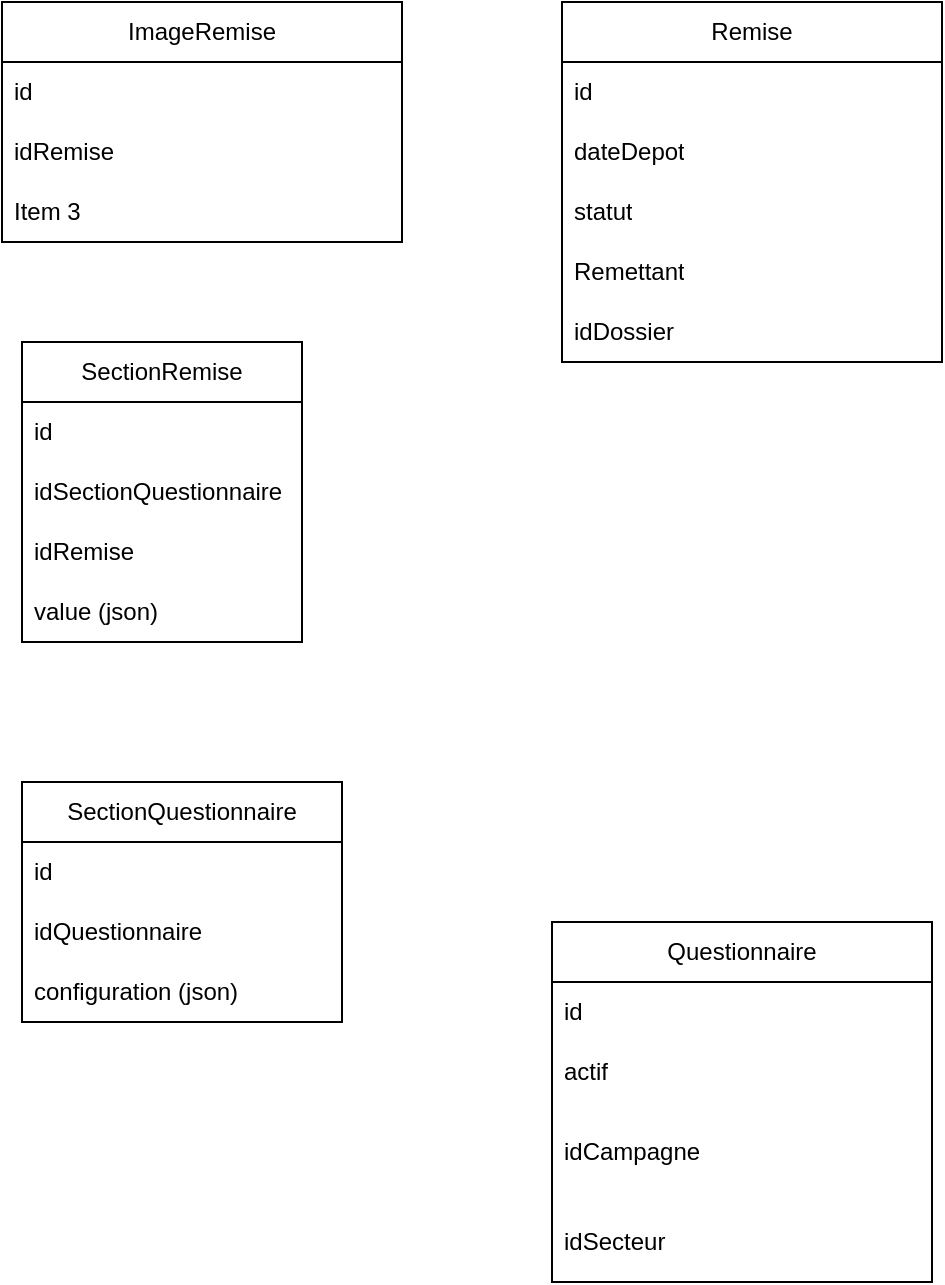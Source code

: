 <mxfile version="24.5.5" type="device">
  <diagram name="Page-1" id="LL8Iwezp6Xp1Sf73oQCm">
    <mxGraphModel dx="1042" dy="577" grid="1" gridSize="10" guides="1" tooltips="1" connect="1" arrows="1" fold="1" page="1" pageScale="1" pageWidth="827" pageHeight="1169" math="0" shadow="0">
      <root>
        <mxCell id="0" />
        <mxCell id="1" parent="0" />
        <mxCell id="lurvmlLJn1bANYbuSw1N-1" value="Remise" style="swimlane;fontStyle=0;childLayout=stackLayout;horizontal=1;startSize=30;horizontalStack=0;resizeParent=1;resizeParentMax=0;resizeLast=0;collapsible=1;marginBottom=0;whiteSpace=wrap;html=1;" vertex="1" parent="1">
          <mxGeometry x="320" y="120" width="190" height="180" as="geometry" />
        </mxCell>
        <mxCell id="lurvmlLJn1bANYbuSw1N-2" value="id" style="text;strokeColor=none;fillColor=none;align=left;verticalAlign=middle;spacingLeft=4;spacingRight=4;overflow=hidden;points=[[0,0.5],[1,0.5]];portConstraint=eastwest;rotatable=0;whiteSpace=wrap;html=1;" vertex="1" parent="lurvmlLJn1bANYbuSw1N-1">
          <mxGeometry y="30" width="190" height="30" as="geometry" />
        </mxCell>
        <mxCell id="lurvmlLJn1bANYbuSw1N-3" value="dateDepot" style="text;strokeColor=none;fillColor=none;align=left;verticalAlign=middle;spacingLeft=4;spacingRight=4;overflow=hidden;points=[[0,0.5],[1,0.5]];portConstraint=eastwest;rotatable=0;whiteSpace=wrap;html=1;" vertex="1" parent="lurvmlLJn1bANYbuSw1N-1">
          <mxGeometry y="60" width="190" height="30" as="geometry" />
        </mxCell>
        <mxCell id="lurvmlLJn1bANYbuSw1N-24" value="statut" style="text;strokeColor=none;fillColor=none;align=left;verticalAlign=middle;spacingLeft=4;spacingRight=4;overflow=hidden;points=[[0,0.5],[1,0.5]];portConstraint=eastwest;rotatable=0;whiteSpace=wrap;html=1;" vertex="1" parent="lurvmlLJn1bANYbuSw1N-1">
          <mxGeometry y="90" width="190" height="30" as="geometry" />
        </mxCell>
        <mxCell id="lurvmlLJn1bANYbuSw1N-25" value="Remettant" style="text;strokeColor=none;fillColor=none;align=left;verticalAlign=middle;spacingLeft=4;spacingRight=4;overflow=hidden;points=[[0,0.5],[1,0.5]];portConstraint=eastwest;rotatable=0;whiteSpace=wrap;html=1;" vertex="1" parent="lurvmlLJn1bANYbuSw1N-1">
          <mxGeometry y="120" width="190" height="30" as="geometry" />
        </mxCell>
        <mxCell id="lurvmlLJn1bANYbuSw1N-26" value="idDossier" style="text;strokeColor=none;fillColor=none;align=left;verticalAlign=middle;spacingLeft=4;spacingRight=4;overflow=hidden;points=[[0,0.5],[1,0.5]];portConstraint=eastwest;rotatable=0;whiteSpace=wrap;html=1;" vertex="1" parent="lurvmlLJn1bANYbuSw1N-1">
          <mxGeometry y="150" width="190" height="30" as="geometry" />
        </mxCell>
        <mxCell id="lurvmlLJn1bANYbuSw1N-5" value="Questionnaire" style="swimlane;fontStyle=0;childLayout=stackLayout;horizontal=1;startSize=30;horizontalStack=0;resizeParent=1;resizeParentMax=0;resizeLast=0;collapsible=1;marginBottom=0;whiteSpace=wrap;html=1;" vertex="1" parent="1">
          <mxGeometry x="315" y="580" width="190" height="180" as="geometry" />
        </mxCell>
        <mxCell id="lurvmlLJn1bANYbuSw1N-6" value="id" style="text;strokeColor=none;fillColor=none;align=left;verticalAlign=middle;spacingLeft=4;spacingRight=4;overflow=hidden;points=[[0,0.5],[1,0.5]];portConstraint=eastwest;rotatable=0;whiteSpace=wrap;html=1;" vertex="1" parent="lurvmlLJn1bANYbuSw1N-5">
          <mxGeometry y="30" width="190" height="30" as="geometry" />
        </mxCell>
        <mxCell id="lurvmlLJn1bANYbuSw1N-7" value="actif" style="text;strokeColor=none;fillColor=none;align=left;verticalAlign=middle;spacingLeft=4;spacingRight=4;overflow=hidden;points=[[0,0.5],[1,0.5]];portConstraint=eastwest;rotatable=0;whiteSpace=wrap;html=1;" vertex="1" parent="lurvmlLJn1bANYbuSw1N-5">
          <mxGeometry y="60" width="190" height="30" as="geometry" />
        </mxCell>
        <mxCell id="lurvmlLJn1bANYbuSw1N-27" value="idCampagne" style="text;strokeColor=none;fillColor=none;align=left;verticalAlign=middle;spacingLeft=4;spacingRight=4;overflow=hidden;points=[[0,0.5],[1,0.5]];portConstraint=eastwest;rotatable=0;whiteSpace=wrap;html=1;" vertex="1" parent="lurvmlLJn1bANYbuSw1N-5">
          <mxGeometry y="90" width="190" height="50" as="geometry" />
        </mxCell>
        <mxCell id="lurvmlLJn1bANYbuSw1N-8" value="idSecteur" style="text;strokeColor=none;fillColor=none;align=left;verticalAlign=middle;spacingLeft=4;spacingRight=4;overflow=hidden;points=[[0,0.5],[1,0.5]];portConstraint=eastwest;rotatable=0;whiteSpace=wrap;html=1;" vertex="1" parent="lurvmlLJn1bANYbuSw1N-5">
          <mxGeometry y="140" width="190" height="40" as="geometry" />
        </mxCell>
        <mxCell id="lurvmlLJn1bANYbuSw1N-10" value="SectionQuestionnaire" style="swimlane;fontStyle=0;childLayout=stackLayout;horizontal=1;startSize=30;horizontalStack=0;resizeParent=1;resizeParentMax=0;resizeLast=0;collapsible=1;marginBottom=0;whiteSpace=wrap;html=1;" vertex="1" parent="1">
          <mxGeometry x="50" y="510" width="160" height="120" as="geometry" />
        </mxCell>
        <mxCell id="lurvmlLJn1bANYbuSw1N-11" value="id" style="text;strokeColor=none;fillColor=none;align=left;verticalAlign=middle;spacingLeft=4;spacingRight=4;overflow=hidden;points=[[0,0.5],[1,0.5]];portConstraint=eastwest;rotatable=0;whiteSpace=wrap;html=1;" vertex="1" parent="lurvmlLJn1bANYbuSw1N-10">
          <mxGeometry y="30" width="160" height="30" as="geometry" />
        </mxCell>
        <mxCell id="lurvmlLJn1bANYbuSw1N-12" value="idQuestionnaire" style="text;strokeColor=none;fillColor=none;align=left;verticalAlign=middle;spacingLeft=4;spacingRight=4;overflow=hidden;points=[[0,0.5],[1,0.5]];portConstraint=eastwest;rotatable=0;whiteSpace=wrap;html=1;" vertex="1" parent="lurvmlLJn1bANYbuSw1N-10">
          <mxGeometry y="60" width="160" height="30" as="geometry" />
        </mxCell>
        <mxCell id="lurvmlLJn1bANYbuSw1N-13" value="configuration (json)" style="text;strokeColor=none;fillColor=none;align=left;verticalAlign=middle;spacingLeft=4;spacingRight=4;overflow=hidden;points=[[0,0.5],[1,0.5]];portConstraint=eastwest;rotatable=0;whiteSpace=wrap;html=1;" vertex="1" parent="lurvmlLJn1bANYbuSw1N-10">
          <mxGeometry y="90" width="160" height="30" as="geometry" />
        </mxCell>
        <mxCell id="lurvmlLJn1bANYbuSw1N-14" value="SectionRemise" style="swimlane;fontStyle=0;childLayout=stackLayout;horizontal=1;startSize=30;horizontalStack=0;resizeParent=1;resizeParentMax=0;resizeLast=0;collapsible=1;marginBottom=0;whiteSpace=wrap;html=1;" vertex="1" parent="1">
          <mxGeometry x="50" y="290" width="140" height="150" as="geometry" />
        </mxCell>
        <mxCell id="lurvmlLJn1bANYbuSw1N-15" value="id" style="text;strokeColor=none;fillColor=none;align=left;verticalAlign=middle;spacingLeft=4;spacingRight=4;overflow=hidden;points=[[0,0.5],[1,0.5]];portConstraint=eastwest;rotatable=0;whiteSpace=wrap;html=1;" vertex="1" parent="lurvmlLJn1bANYbuSw1N-14">
          <mxGeometry y="30" width="140" height="30" as="geometry" />
        </mxCell>
        <mxCell id="lurvmlLJn1bANYbuSw1N-16" value="idSectionQuestionnaire" style="text;strokeColor=none;fillColor=none;align=left;verticalAlign=middle;spacingLeft=4;spacingRight=4;overflow=hidden;points=[[0,0.5],[1,0.5]];portConstraint=eastwest;rotatable=0;whiteSpace=wrap;html=1;" vertex="1" parent="lurvmlLJn1bANYbuSw1N-14">
          <mxGeometry y="60" width="140" height="30" as="geometry" />
        </mxCell>
        <mxCell id="lurvmlLJn1bANYbuSw1N-28" value="idRemise&lt;span style=&quot;color: rgba(0, 0, 0, 0); font-family: monospace; font-size: 0px; text-wrap: nowrap;&quot;&gt;%3CmxGraphModel%3E%3Croot%3E%3CmxCell%20id%3D%220%22%2F%3E%3CmxCell%20id%3D%221%22%20parent%3D%220%22%2F%3E%3CmxCell%20id%3D%222%22%20value%3D%22idCompagne%22%20style%3D%22text%3BstrokeColor%3Dnone%3BfillColor%3Dnone%3Balign%3Dleft%3BverticalAlign%3Dmiddle%3BspacingLeft%3D4%3BspacingRight%3D4%3Boverflow%3Dhidden%3Bpoints%3D%5B%5B0%2C0.5%5D%2C%5B1%2C0.5%5D%5D%3BportConstraint%3Deastwest%3Brotatable%3D0%3BwhiteSpace%3Dwrap%3Bhtml%3D1%3B%22%20vertex%3D%221%22%20parent%3D%221%22%3E%3CmxGeometry%20x%3D%22315%22%20y%3D%22670%22%20width%3D%22190%22%20height%3D%2240%22%20as%3D%22geometry%22%2F%3E%3C%2FmxCell%3E%3C%2Froot%3E%3C%2FmxGraphModel%3E&lt;/span&gt;" style="text;strokeColor=none;fillColor=none;align=left;verticalAlign=middle;spacingLeft=4;spacingRight=4;overflow=hidden;points=[[0,0.5],[1,0.5]];portConstraint=eastwest;rotatable=0;whiteSpace=wrap;html=1;" vertex="1" parent="lurvmlLJn1bANYbuSw1N-14">
          <mxGeometry y="90" width="140" height="30" as="geometry" />
        </mxCell>
        <mxCell id="lurvmlLJn1bANYbuSw1N-17" value="value (json)" style="text;strokeColor=none;fillColor=none;align=left;verticalAlign=middle;spacingLeft=4;spacingRight=4;overflow=hidden;points=[[0,0.5],[1,0.5]];portConstraint=eastwest;rotatable=0;whiteSpace=wrap;html=1;" vertex="1" parent="lurvmlLJn1bANYbuSw1N-14">
          <mxGeometry y="120" width="140" height="30" as="geometry" />
        </mxCell>
        <mxCell id="lurvmlLJn1bANYbuSw1N-18" value="ImageRemise" style="swimlane;fontStyle=0;childLayout=stackLayout;horizontal=1;startSize=30;horizontalStack=0;resizeParent=1;resizeParentMax=0;resizeLast=0;collapsible=1;marginBottom=0;whiteSpace=wrap;html=1;" vertex="1" parent="1">
          <mxGeometry x="40" y="120" width="200" height="120" as="geometry" />
        </mxCell>
        <mxCell id="lurvmlLJn1bANYbuSw1N-19" value="id" style="text;strokeColor=none;fillColor=none;align=left;verticalAlign=middle;spacingLeft=4;spacingRight=4;overflow=hidden;points=[[0,0.5],[1,0.5]];portConstraint=eastwest;rotatable=0;whiteSpace=wrap;html=1;" vertex="1" parent="lurvmlLJn1bANYbuSw1N-18">
          <mxGeometry y="30" width="200" height="30" as="geometry" />
        </mxCell>
        <mxCell id="lurvmlLJn1bANYbuSw1N-20" value="idRemise" style="text;strokeColor=none;fillColor=none;align=left;verticalAlign=middle;spacingLeft=4;spacingRight=4;overflow=hidden;points=[[0,0.5],[1,0.5]];portConstraint=eastwest;rotatable=0;whiteSpace=wrap;html=1;" vertex="1" parent="lurvmlLJn1bANYbuSw1N-18">
          <mxGeometry y="60" width="200" height="30" as="geometry" />
        </mxCell>
        <mxCell id="lurvmlLJn1bANYbuSw1N-21" value="Item 3" style="text;strokeColor=none;fillColor=none;align=left;verticalAlign=middle;spacingLeft=4;spacingRight=4;overflow=hidden;points=[[0,0.5],[1,0.5]];portConstraint=eastwest;rotatable=0;whiteSpace=wrap;html=1;" vertex="1" parent="lurvmlLJn1bANYbuSw1N-18">
          <mxGeometry y="90" width="200" height="30" as="geometry" />
        </mxCell>
      </root>
    </mxGraphModel>
  </diagram>
</mxfile>
